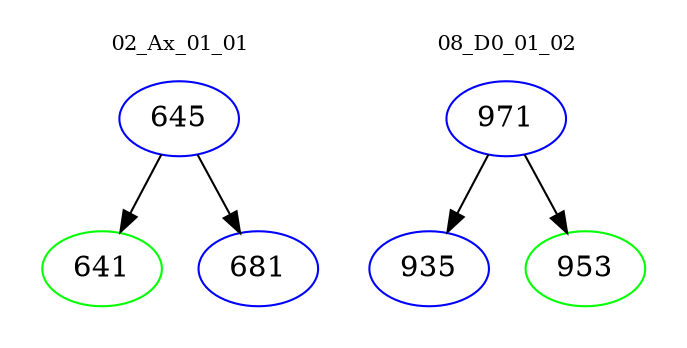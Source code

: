 digraph{
subgraph cluster_0 {
color = white
label = "02_Ax_01_01";
fontsize=10;
T0_645 [label="645", color="blue"]
T0_645 -> T0_641 [color="black"]
T0_641 [label="641", color="green"]
T0_645 -> T0_681 [color="black"]
T0_681 [label="681", color="blue"]
}
subgraph cluster_1 {
color = white
label = "08_D0_01_02";
fontsize=10;
T1_971 [label="971", color="blue"]
T1_971 -> T1_935 [color="black"]
T1_935 [label="935", color="blue"]
T1_971 -> T1_953 [color="black"]
T1_953 [label="953", color="green"]
}
}
